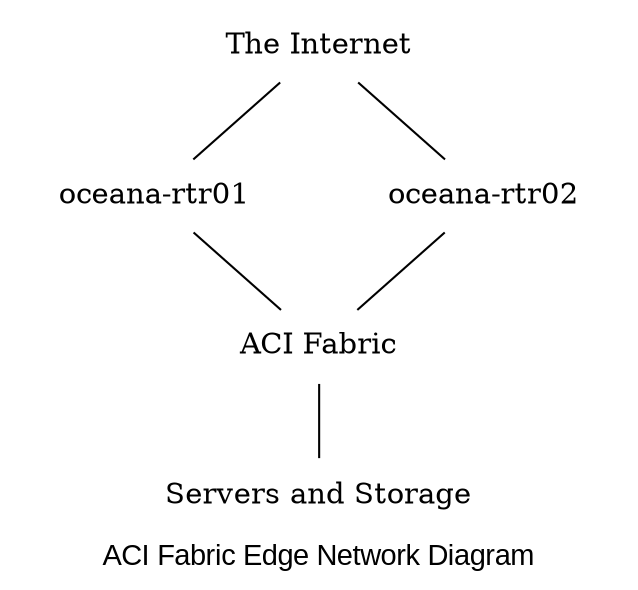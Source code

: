 strict graph "" {
	graph [color=red,
		fontname=arial,
		label="ACI Fabric Edge Network Diagram",
		splines=compound
	];
	node [label="\N"];
	"The Internet"	 [color="#ffffff",
		image="images/cloud.png",
		label="The Internet",
		labelloc=c];
	"oceana-rtr01"	 [color="#ffffff",
		image="images/router.png",
		label="oceana-rtr01",
		labelloc=c];
	"The Internet" -- "oceana-rtr01";
	"oceana-rtr02"	 [color="#ffffff",
		image="images/router.png",
		label="oceana-rtr02",
		labelloc=c];
	"The Internet" -- "oceana-rtr02";
	"ACI Fabric"	 [color="#ffffff",
		image="cisco_images/blue_cloud.png",
		label="ACI Fabric",
		labelloc=c];
	"oceana-rtr01" -- "ACI Fabric";
	"oceana-rtr02" -- "ACI Fabric";
	"Servers and Storage"	 [color="#ffffff",
		image="cisco_images/PNG/storage server.png",
		label="Servers and Storage",
		labelloc=c];
	"ACI Fabric" -- "Servers and Storage";
}
